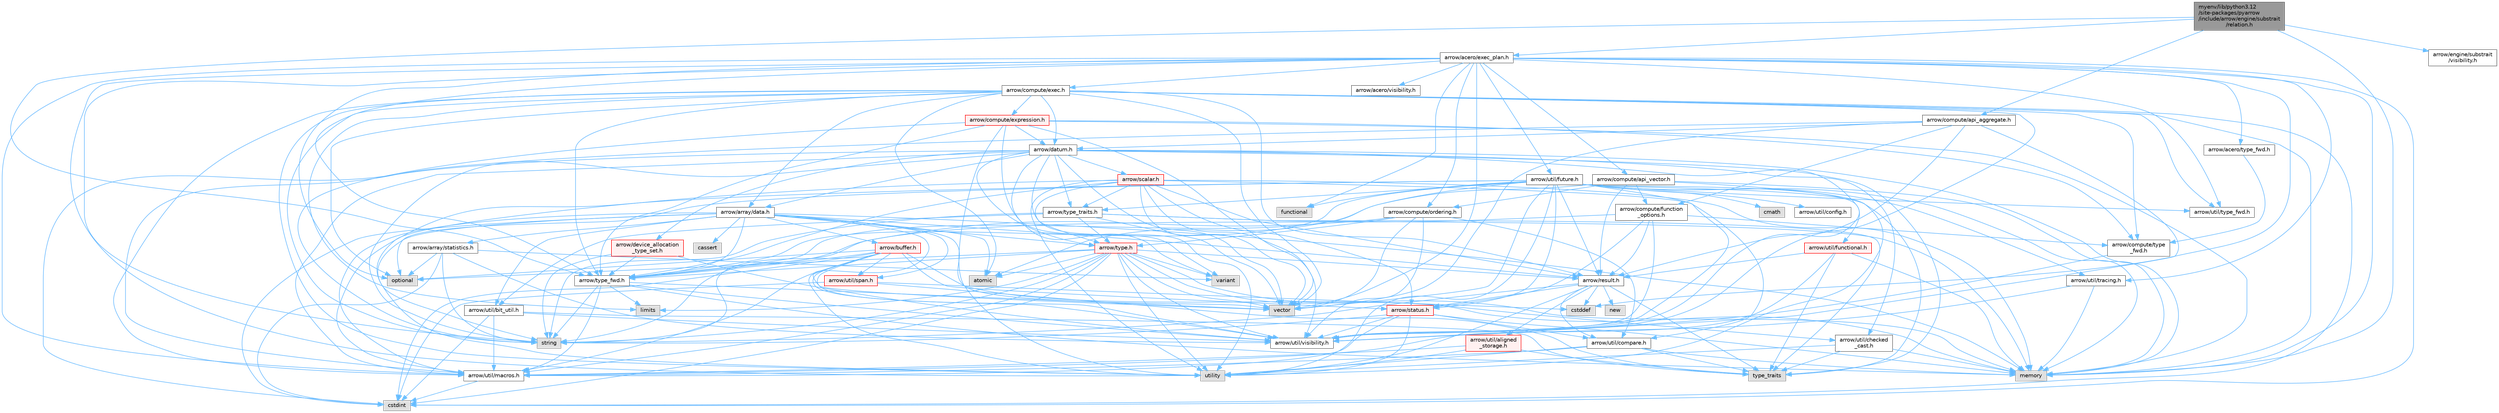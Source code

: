 digraph "myenv/lib/python3.12/site-packages/pyarrow/include/arrow/engine/substrait/relation.h"
{
 // LATEX_PDF_SIZE
  bgcolor="transparent";
  edge [fontname=Helvetica,fontsize=10,labelfontname=Helvetica,labelfontsize=10];
  node [fontname=Helvetica,fontsize=10,shape=box,height=0.2,width=0.4];
  Node1 [id="Node000001",label="myenv/lib/python3.12\l/site-packages/pyarrow\l/include/arrow/engine/substrait\l/relation.h",height=0.2,width=0.4,color="gray40", fillcolor="grey60", style="filled", fontcolor="black",tooltip=" "];
  Node1 -> Node2 [id="edge1_Node000001_Node000002",color="steelblue1",style="solid",tooltip=" "];
  Node2 [id="Node000002",label="memory",height=0.2,width=0.4,color="grey60", fillcolor="#E0E0E0", style="filled",tooltip=" "];
  Node1 -> Node3 [id="edge2_Node000001_Node000003",color="steelblue1",style="solid",tooltip=" "];
  Node3 [id="Node000003",label="arrow/acero/exec_plan.h",height=0.2,width=0.4,color="grey40", fillcolor="white", style="filled",URL="$exec__plan_8h.html",tooltip=" "];
  Node3 -> Node4 [id="edge3_Node000003_Node000004",color="steelblue1",style="solid",tooltip=" "];
  Node4 [id="Node000004",label="cstddef",height=0.2,width=0.4,color="grey60", fillcolor="#E0E0E0", style="filled",tooltip=" "];
  Node3 -> Node5 [id="edge4_Node000003_Node000005",color="steelblue1",style="solid",tooltip=" "];
  Node5 [id="Node000005",label="cstdint",height=0.2,width=0.4,color="grey60", fillcolor="#E0E0E0", style="filled",tooltip=" "];
  Node3 -> Node6 [id="edge5_Node000003_Node000006",color="steelblue1",style="solid",tooltip=" "];
  Node6 [id="Node000006",label="functional",height=0.2,width=0.4,color="grey60", fillcolor="#E0E0E0", style="filled",tooltip=" "];
  Node3 -> Node2 [id="edge6_Node000003_Node000002",color="steelblue1",style="solid",tooltip=" "];
  Node3 -> Node7 [id="edge7_Node000003_Node000007",color="steelblue1",style="solid",tooltip=" "];
  Node7 [id="Node000007",label="optional",height=0.2,width=0.4,color="grey60", fillcolor="#E0E0E0", style="filled",tooltip=" "];
  Node3 -> Node8 [id="edge8_Node000003_Node000008",color="steelblue1",style="solid",tooltip=" "];
  Node8 [id="Node000008",label="string",height=0.2,width=0.4,color="grey60", fillcolor="#E0E0E0", style="filled",tooltip=" "];
  Node3 -> Node9 [id="edge9_Node000003_Node000009",color="steelblue1",style="solid",tooltip=" "];
  Node9 [id="Node000009",label="utility",height=0.2,width=0.4,color="grey60", fillcolor="#E0E0E0", style="filled",tooltip=" "];
  Node3 -> Node10 [id="edge10_Node000003_Node000010",color="steelblue1",style="solid",tooltip=" "];
  Node10 [id="Node000010",label="vector",height=0.2,width=0.4,color="grey60", fillcolor="#E0E0E0", style="filled",tooltip=" "];
  Node3 -> Node11 [id="edge11_Node000003_Node000011",color="steelblue1",style="solid",tooltip=" "];
  Node11 [id="Node000011",label="arrow/acero/type_fwd.h",height=0.2,width=0.4,color="grey40", fillcolor="white", style="filled",URL="$arrow_2acero_2type__fwd_8h.html",tooltip=" "];
  Node11 -> Node12 [id="edge12_Node000011_Node000012",color="steelblue1",style="solid",tooltip=" "];
  Node12 [id="Node000012",label="arrow/compute/type\l_fwd.h",height=0.2,width=0.4,color="grey40", fillcolor="white", style="filled",URL="$arrow_2compute_2type__fwd_8h.html",tooltip=" "];
  Node12 -> Node13 [id="edge13_Node000012_Node000013",color="steelblue1",style="solid",tooltip=" "];
  Node13 [id="Node000013",label="arrow/util/visibility.h",height=0.2,width=0.4,color="grey40", fillcolor="white", style="filled",URL="$include_2arrow_2util_2visibility_8h.html",tooltip=" "];
  Node3 -> Node14 [id="edge14_Node000003_Node000014",color="steelblue1",style="solid",tooltip=" "];
  Node14 [id="Node000014",label="arrow/acero/visibility.h",height=0.2,width=0.4,color="grey40", fillcolor="white", style="filled",URL="$include_2arrow_2acero_2visibility_8h.html",tooltip=" "];
  Node3 -> Node15 [id="edge15_Node000003_Node000015",color="steelblue1",style="solid",tooltip=" "];
  Node15 [id="Node000015",label="arrow/compute/api_vector.h",height=0.2,width=0.4,color="grey40", fillcolor="white", style="filled",URL="$api__vector_8h.html",tooltip=" "];
  Node15 -> Node2 [id="edge16_Node000015_Node000002",color="steelblue1",style="solid",tooltip=" "];
  Node15 -> Node9 [id="edge17_Node000015_Node000009",color="steelblue1",style="solid",tooltip=" "];
  Node15 -> Node16 [id="edge18_Node000015_Node000016",color="steelblue1",style="solid",tooltip=" "];
  Node16 [id="Node000016",label="arrow/compute/function\l_options.h",height=0.2,width=0.4,color="grey40", fillcolor="white", style="filled",URL="$function__options_8h.html",tooltip=" "];
  Node16 -> Node12 [id="edge19_Node000016_Node000012",color="steelblue1",style="solid",tooltip=" "];
  Node16 -> Node17 [id="edge20_Node000016_Node000017",color="steelblue1",style="solid",tooltip=" "];
  Node17 [id="Node000017",label="arrow/result.h",height=0.2,width=0.4,color="grey40", fillcolor="white", style="filled",URL="$result_8h.html",tooltip=" "];
  Node17 -> Node4 [id="edge21_Node000017_Node000004",color="steelblue1",style="solid",tooltip=" "];
  Node17 -> Node18 [id="edge22_Node000017_Node000018",color="steelblue1",style="solid",tooltip=" "];
  Node18 [id="Node000018",label="new",height=0.2,width=0.4,color="grey60", fillcolor="#E0E0E0", style="filled",tooltip=" "];
  Node17 -> Node8 [id="edge23_Node000017_Node000008",color="steelblue1",style="solid",tooltip=" "];
  Node17 -> Node19 [id="edge24_Node000017_Node000019",color="steelblue1",style="solid",tooltip=" "];
  Node19 [id="Node000019",label="type_traits",height=0.2,width=0.4,color="grey60", fillcolor="#E0E0E0", style="filled",tooltip=" "];
  Node17 -> Node9 [id="edge25_Node000017_Node000009",color="steelblue1",style="solid",tooltip=" "];
  Node17 -> Node20 [id="edge26_Node000017_Node000020",color="steelblue1",style="solid",tooltip=" "];
  Node20 [id="Node000020",label="arrow/status.h",height=0.2,width=0.4,color="red", fillcolor="#FFF0F0", style="filled",URL="$status_8h.html",tooltip=" "];
  Node20 -> Node2 [id="edge27_Node000020_Node000002",color="steelblue1",style="solid",tooltip=" "];
  Node20 -> Node8 [id="edge28_Node000020_Node000008",color="steelblue1",style="solid",tooltip=" "];
  Node20 -> Node9 [id="edge29_Node000020_Node000009",color="steelblue1",style="solid",tooltip=" "];
  Node20 -> Node23 [id="edge30_Node000020_Node000023",color="steelblue1",style="solid",tooltip=" "];
  Node23 [id="Node000023",label="arrow/util/compare.h",height=0.2,width=0.4,color="grey40", fillcolor="white", style="filled",URL="$util_2compare_8h.html",tooltip=" "];
  Node23 -> Node2 [id="edge31_Node000023_Node000002",color="steelblue1",style="solid",tooltip=" "];
  Node23 -> Node19 [id="edge32_Node000023_Node000019",color="steelblue1",style="solid",tooltip=" "];
  Node23 -> Node9 [id="edge33_Node000023_Node000009",color="steelblue1",style="solid",tooltip=" "];
  Node23 -> Node24 [id="edge34_Node000023_Node000024",color="steelblue1",style="solid",tooltip=" "];
  Node24 [id="Node000024",label="arrow/util/macros.h",height=0.2,width=0.4,color="grey40", fillcolor="white", style="filled",URL="$macros_8h.html",tooltip=" "];
  Node24 -> Node5 [id="edge35_Node000024_Node000005",color="steelblue1",style="solid",tooltip=" "];
  Node20 -> Node24 [id="edge36_Node000020_Node000024",color="steelblue1",style="solid",tooltip=" "];
  Node20 -> Node13 [id="edge37_Node000020_Node000013",color="steelblue1",style="solid",tooltip=" "];
  Node17 -> Node27 [id="edge38_Node000017_Node000027",color="steelblue1",style="solid",tooltip=" "];
  Node27 [id="Node000027",label="arrow/util/aligned\l_storage.h",height=0.2,width=0.4,color="red", fillcolor="#FFF0F0", style="filled",URL="$aligned__storage_8h.html",tooltip=" "];
  Node27 -> Node19 [id="edge39_Node000027_Node000019",color="steelblue1",style="solid",tooltip=" "];
  Node27 -> Node9 [id="edge40_Node000027_Node000009",color="steelblue1",style="solid",tooltip=" "];
  Node27 -> Node24 [id="edge41_Node000027_Node000024",color="steelblue1",style="solid",tooltip=" "];
  Node17 -> Node23 [id="edge42_Node000017_Node000023",color="steelblue1",style="solid",tooltip=" "];
  Node16 -> Node20 [id="edge43_Node000016_Node000020",color="steelblue1",style="solid",tooltip=" "];
  Node16 -> Node29 [id="edge44_Node000016_Node000029",color="steelblue1",style="solid",tooltip=" "];
  Node29 [id="Node000029",label="arrow/type_fwd.h",height=0.2,width=0.4,color="grey40", fillcolor="white", style="filled",URL="$arrow_2type__fwd_8h.html",tooltip=" "];
  Node29 -> Node30 [id="edge45_Node000029_Node000030",color="steelblue1",style="solid",tooltip=" "];
  Node30 [id="Node000030",label="limits",height=0.2,width=0.4,color="grey60", fillcolor="#E0E0E0", style="filled",tooltip=" "];
  Node29 -> Node2 [id="edge46_Node000029_Node000002",color="steelblue1",style="solid",tooltip=" "];
  Node29 -> Node8 [id="edge47_Node000029_Node000008",color="steelblue1",style="solid",tooltip=" "];
  Node29 -> Node10 [id="edge48_Node000029_Node000010",color="steelblue1",style="solid",tooltip=" "];
  Node29 -> Node24 [id="edge49_Node000029_Node000024",color="steelblue1",style="solid",tooltip=" "];
  Node29 -> Node13 [id="edge50_Node000029_Node000013",color="steelblue1",style="solid",tooltip=" "];
  Node16 -> Node13 [id="edge51_Node000016_Node000013",color="steelblue1",style="solid",tooltip=" "];
  Node15 -> Node31 [id="edge52_Node000015_Node000031",color="steelblue1",style="solid",tooltip=" "];
  Node31 [id="Node000031",label="arrow/compute/ordering.h",height=0.2,width=0.4,color="grey40", fillcolor="white", style="filled",URL="$ordering_8h.html",tooltip=" "];
  Node31 -> Node8 [id="edge53_Node000031_Node000008",color="steelblue1",style="solid",tooltip=" "];
  Node31 -> Node10 [id="edge54_Node000031_Node000010",color="steelblue1",style="solid",tooltip=" "];
  Node31 -> Node32 [id="edge55_Node000031_Node000032",color="steelblue1",style="solid",tooltip=" "];
  Node32 [id="Node000032",label="arrow/type.h",height=0.2,width=0.4,color="red", fillcolor="#FFF0F0", style="filled",URL="$type_8h.html",tooltip=" "];
  Node32 -> Node33 [id="edge56_Node000032_Node000033",color="steelblue1",style="solid",tooltip=" "];
  Node33 [id="Node000033",label="atomic",height=0.2,width=0.4,color="grey60", fillcolor="#E0E0E0", style="filled",tooltip=" "];
  Node32 -> Node5 [id="edge57_Node000032_Node000005",color="steelblue1",style="solid",tooltip=" "];
  Node32 -> Node30 [id="edge58_Node000032_Node000030",color="steelblue1",style="solid",tooltip=" "];
  Node32 -> Node2 [id="edge59_Node000032_Node000002",color="steelblue1",style="solid",tooltip=" "];
  Node32 -> Node7 [id="edge60_Node000032_Node000007",color="steelblue1",style="solid",tooltip=" "];
  Node32 -> Node8 [id="edge61_Node000032_Node000008",color="steelblue1",style="solid",tooltip=" "];
  Node32 -> Node9 [id="edge62_Node000032_Node000009",color="steelblue1",style="solid",tooltip=" "];
  Node32 -> Node35 [id="edge63_Node000032_Node000035",color="steelblue1",style="solid",tooltip=" "];
  Node35 [id="Node000035",label="variant",height=0.2,width=0.4,color="grey60", fillcolor="#E0E0E0", style="filled",tooltip=" "];
  Node32 -> Node10 [id="edge64_Node000032_Node000010",color="steelblue1",style="solid",tooltip=" "];
  Node32 -> Node17 [id="edge65_Node000032_Node000017",color="steelblue1",style="solid",tooltip=" "];
  Node32 -> Node29 [id="edge66_Node000032_Node000029",color="steelblue1",style="solid",tooltip=" "];
  Node32 -> Node36 [id="edge67_Node000032_Node000036",color="steelblue1",style="solid",tooltip=" "];
  Node36 [id="Node000036",label="arrow/util/checked\l_cast.h",height=0.2,width=0.4,color="grey40", fillcolor="white", style="filled",URL="$checked__cast_8h.html",tooltip=" "];
  Node36 -> Node2 [id="edge68_Node000036_Node000002",color="steelblue1",style="solid",tooltip=" "];
  Node36 -> Node19 [id="edge69_Node000036_Node000019",color="steelblue1",style="solid",tooltip=" "];
  Node36 -> Node9 [id="edge70_Node000036_Node000009",color="steelblue1",style="solid",tooltip=" "];
  Node32 -> Node24 [id="edge71_Node000032_Node000024",color="steelblue1",style="solid",tooltip=" "];
  Node32 -> Node13 [id="edge72_Node000032_Node000013",color="steelblue1",style="solid",tooltip=" "];
  Node31 -> Node23 [id="edge73_Node000031_Node000023",color="steelblue1",style="solid",tooltip=" "];
  Node31 -> Node13 [id="edge74_Node000031_Node000013",color="steelblue1",style="solid",tooltip=" "];
  Node15 -> Node17 [id="edge75_Node000015_Node000017",color="steelblue1",style="solid",tooltip=" "];
  Node15 -> Node29 [id="edge76_Node000015_Node000029",color="steelblue1",style="solid",tooltip=" "];
  Node3 -> Node43 [id="edge77_Node000003_Node000043",color="steelblue1",style="solid",tooltip=" "];
  Node43 [id="Node000043",label="arrow/compute/exec.h",height=0.2,width=0.4,color="grey40", fillcolor="white", style="filled",URL="$exec_8h.html",tooltip=" "];
  Node43 -> Node33 [id="edge78_Node000043_Node000033",color="steelblue1",style="solid",tooltip=" "];
  Node43 -> Node5 [id="edge79_Node000043_Node000005",color="steelblue1",style="solid",tooltip=" "];
  Node43 -> Node30 [id="edge80_Node000043_Node000030",color="steelblue1",style="solid",tooltip=" "];
  Node43 -> Node2 [id="edge81_Node000043_Node000002",color="steelblue1",style="solid",tooltip=" "];
  Node43 -> Node7 [id="edge82_Node000043_Node000007",color="steelblue1",style="solid",tooltip=" "];
  Node43 -> Node8 [id="edge83_Node000043_Node000008",color="steelblue1",style="solid",tooltip=" "];
  Node43 -> Node9 [id="edge84_Node000043_Node000009",color="steelblue1",style="solid",tooltip=" "];
  Node43 -> Node10 [id="edge85_Node000043_Node000010",color="steelblue1",style="solid",tooltip=" "];
  Node43 -> Node44 [id="edge86_Node000043_Node000044",color="steelblue1",style="solid",tooltip=" "];
  Node44 [id="Node000044",label="arrow/array/data.h",height=0.2,width=0.4,color="grey40", fillcolor="white", style="filled",URL="$data_8h.html",tooltip=" "];
  Node44 -> Node33 [id="edge87_Node000044_Node000033",color="steelblue1",style="solid",tooltip=" "];
  Node44 -> Node45 [id="edge88_Node000044_Node000045",color="steelblue1",style="solid",tooltip=" "];
  Node45 [id="Node000045",label="cassert",height=0.2,width=0.4,color="grey60", fillcolor="#E0E0E0", style="filled",tooltip=" "];
  Node44 -> Node5 [id="edge89_Node000044_Node000005",color="steelblue1",style="solid",tooltip=" "];
  Node44 -> Node2 [id="edge90_Node000044_Node000002",color="steelblue1",style="solid",tooltip=" "];
  Node44 -> Node9 [id="edge91_Node000044_Node000009",color="steelblue1",style="solid",tooltip=" "];
  Node44 -> Node10 [id="edge92_Node000044_Node000010",color="steelblue1",style="solid",tooltip=" "];
  Node44 -> Node46 [id="edge93_Node000044_Node000046",color="steelblue1",style="solid",tooltip=" "];
  Node46 [id="Node000046",label="arrow/array/statistics.h",height=0.2,width=0.4,color="grey40", fillcolor="white", style="filled",URL="$arrow_2array_2statistics_8h.html",tooltip=" "];
  Node46 -> Node5 [id="edge94_Node000046_Node000005",color="steelblue1",style="solid",tooltip=" "];
  Node46 -> Node7 [id="edge95_Node000046_Node000007",color="steelblue1",style="solid",tooltip=" "];
  Node46 -> Node8 [id="edge96_Node000046_Node000008",color="steelblue1",style="solid",tooltip=" "];
  Node46 -> Node35 [id="edge97_Node000046_Node000035",color="steelblue1",style="solid",tooltip=" "];
  Node46 -> Node13 [id="edge98_Node000046_Node000013",color="steelblue1",style="solid",tooltip=" "];
  Node44 -> Node47 [id="edge99_Node000044_Node000047",color="steelblue1",style="solid",tooltip=" "];
  Node47 [id="Node000047",label="arrow/buffer.h",height=0.2,width=0.4,color="red", fillcolor="#FFF0F0", style="filled",URL="$buffer_8h.html",tooltip=" "];
  Node47 -> Node5 [id="edge100_Node000047_Node000005",color="steelblue1",style="solid",tooltip=" "];
  Node47 -> Node2 [id="edge101_Node000047_Node000002",color="steelblue1",style="solid",tooltip=" "];
  Node47 -> Node7 [id="edge102_Node000047_Node000007",color="steelblue1",style="solid",tooltip=" "];
  Node47 -> Node8 [id="edge103_Node000047_Node000008",color="steelblue1",style="solid",tooltip=" "];
  Node47 -> Node9 [id="edge104_Node000047_Node000009",color="steelblue1",style="solid",tooltip=" "];
  Node47 -> Node10 [id="edge105_Node000047_Node000010",color="steelblue1",style="solid",tooltip=" "];
  Node47 -> Node20 [id="edge106_Node000047_Node000020",color="steelblue1",style="solid",tooltip=" "];
  Node47 -> Node29 [id="edge107_Node000047_Node000029",color="steelblue1",style="solid",tooltip=" "];
  Node47 -> Node24 [id="edge108_Node000047_Node000024",color="steelblue1",style="solid",tooltip=" "];
  Node47 -> Node51 [id="edge109_Node000047_Node000051",color="steelblue1",style="solid",tooltip=" "];
  Node51 [id="Node000051",label="arrow/util/span.h",height=0.2,width=0.4,color="red", fillcolor="#FFF0F0", style="filled",URL="$span_8h.html",tooltip=" "];
  Node51 -> Node4 [id="edge110_Node000051_Node000004",color="steelblue1",style="solid",tooltip=" "];
  Node51 -> Node5 [id="edge111_Node000051_Node000005",color="steelblue1",style="solid",tooltip=" "];
  Node51 -> Node19 [id="edge112_Node000051_Node000019",color="steelblue1",style="solid",tooltip=" "];
  Node47 -> Node13 [id="edge113_Node000047_Node000013",color="steelblue1",style="solid",tooltip=" "];
  Node44 -> Node17 [id="edge114_Node000044_Node000017",color="steelblue1",style="solid",tooltip=" "];
  Node44 -> Node32 [id="edge115_Node000044_Node000032",color="steelblue1",style="solid",tooltip=" "];
  Node44 -> Node29 [id="edge116_Node000044_Node000029",color="steelblue1",style="solid",tooltip=" "];
  Node44 -> Node53 [id="edge117_Node000044_Node000053",color="steelblue1",style="solid",tooltip=" "];
  Node53 [id="Node000053",label="arrow/util/bit_util.h",height=0.2,width=0.4,color="grey40", fillcolor="white", style="filled",URL="$bit__util_8h.html",tooltip=" "];
  Node53 -> Node5 [id="edge118_Node000053_Node000005",color="steelblue1",style="solid",tooltip=" "];
  Node53 -> Node19 [id="edge119_Node000053_Node000019",color="steelblue1",style="solid",tooltip=" "];
  Node53 -> Node24 [id="edge120_Node000053_Node000024",color="steelblue1",style="solid",tooltip=" "];
  Node53 -> Node13 [id="edge121_Node000053_Node000013",color="steelblue1",style="solid",tooltip=" "];
  Node44 -> Node24 [id="edge122_Node000044_Node000024",color="steelblue1",style="solid",tooltip=" "];
  Node44 -> Node51 [id="edge123_Node000044_Node000051",color="steelblue1",style="solid",tooltip=" "];
  Node44 -> Node13 [id="edge124_Node000044_Node000013",color="steelblue1",style="solid",tooltip=" "];
  Node43 -> Node54 [id="edge125_Node000043_Node000054",color="steelblue1",style="solid",tooltip=" "];
  Node54 [id="Node000054",label="arrow/compute/expression.h",height=0.2,width=0.4,color="red", fillcolor="#FFF0F0", style="filled",URL="$expression_8h.html",tooltip=" "];
  Node54 -> Node2 [id="edge126_Node000054_Node000002",color="steelblue1",style="solid",tooltip=" "];
  Node54 -> Node8 [id="edge127_Node000054_Node000008",color="steelblue1",style="solid",tooltip=" "];
  Node54 -> Node9 [id="edge128_Node000054_Node000009",color="steelblue1",style="solid",tooltip=" "];
  Node54 -> Node35 [id="edge129_Node000054_Node000035",color="steelblue1",style="solid",tooltip=" "];
  Node54 -> Node10 [id="edge130_Node000054_Node000010",color="steelblue1",style="solid",tooltip=" "];
  Node54 -> Node12 [id="edge131_Node000054_Node000012",color="steelblue1",style="solid",tooltip=" "];
  Node54 -> Node55 [id="edge132_Node000054_Node000055",color="steelblue1",style="solid",tooltip=" "];
  Node55 [id="Node000055",label="arrow/datum.h",height=0.2,width=0.4,color="grey40", fillcolor="white", style="filled",URL="$datum_8h.html",tooltip=" "];
  Node55 -> Node5 [id="edge133_Node000055_Node000005",color="steelblue1",style="solid",tooltip=" "];
  Node55 -> Node2 [id="edge134_Node000055_Node000002",color="steelblue1",style="solid",tooltip=" "];
  Node55 -> Node8 [id="edge135_Node000055_Node000008",color="steelblue1",style="solid",tooltip=" "];
  Node55 -> Node19 [id="edge136_Node000055_Node000019",color="steelblue1",style="solid",tooltip=" "];
  Node55 -> Node9 [id="edge137_Node000055_Node000009",color="steelblue1",style="solid",tooltip=" "];
  Node55 -> Node35 [id="edge138_Node000055_Node000035",color="steelblue1",style="solid",tooltip=" "];
  Node55 -> Node10 [id="edge139_Node000055_Node000010",color="steelblue1",style="solid",tooltip=" "];
  Node55 -> Node44 [id="edge140_Node000055_Node000044",color="steelblue1",style="solid",tooltip=" "];
  Node55 -> Node56 [id="edge141_Node000055_Node000056",color="steelblue1",style="solid",tooltip=" "];
  Node56 [id="Node000056",label="arrow/device_allocation\l_type_set.h",height=0.2,width=0.4,color="red", fillcolor="#FFF0F0", style="filled",URL="$device__allocation__type__set_8h.html",tooltip=" "];
  Node56 -> Node8 [id="edge142_Node000056_Node000008",color="steelblue1",style="solid",tooltip=" "];
  Node56 -> Node29 [id="edge143_Node000056_Node000029",color="steelblue1",style="solid",tooltip=" "];
  Node56 -> Node13 [id="edge144_Node000056_Node000013",color="steelblue1",style="solid",tooltip=" "];
  Node55 -> Node58 [id="edge145_Node000055_Node000058",color="steelblue1",style="solid",tooltip=" "];
  Node58 [id="Node000058",label="arrow/scalar.h",height=0.2,width=0.4,color="red", fillcolor="#FFF0F0", style="filled",URL="$scalar_8h.html",tooltip=" "];
  Node58 -> Node2 [id="edge146_Node000058_Node000002",color="steelblue1",style="solid",tooltip=" "];
  Node58 -> Node8 [id="edge147_Node000058_Node000008",color="steelblue1",style="solid",tooltip=" "];
  Node58 -> Node9 [id="edge148_Node000058_Node000009",color="steelblue1",style="solid",tooltip=" "];
  Node58 -> Node10 [id="edge149_Node000058_Node000010",color="steelblue1",style="solid",tooltip=" "];
  Node58 -> Node17 [id="edge150_Node000058_Node000017",color="steelblue1",style="solid",tooltip=" "];
  Node58 -> Node20 [id="edge151_Node000058_Node000020",color="steelblue1",style="solid",tooltip=" "];
  Node58 -> Node32 [id="edge152_Node000058_Node000032",color="steelblue1",style="solid",tooltip=" "];
  Node58 -> Node29 [id="edge153_Node000058_Node000029",color="steelblue1",style="solid",tooltip=" "];
  Node58 -> Node63 [id="edge154_Node000058_Node000063",color="steelblue1",style="solid",tooltip=" "];
  Node63 [id="Node000063",label="arrow/type_traits.h",height=0.2,width=0.4,color="grey40", fillcolor="white", style="filled",URL="$include_2arrow_2type__traits_8h.html",tooltip=" "];
  Node63 -> Node2 [id="edge155_Node000063_Node000002",color="steelblue1",style="solid",tooltip=" "];
  Node63 -> Node8 [id="edge156_Node000063_Node000008",color="steelblue1",style="solid",tooltip=" "];
  Node63 -> Node19 [id="edge157_Node000063_Node000019",color="steelblue1",style="solid",tooltip=" "];
  Node63 -> Node10 [id="edge158_Node000063_Node000010",color="steelblue1",style="solid",tooltip=" "];
  Node63 -> Node32 [id="edge159_Node000063_Node000032",color="steelblue1",style="solid",tooltip=" "];
  Node63 -> Node53 [id="edge160_Node000063_Node000053",color="steelblue1",style="solid",tooltip=" "];
  Node58 -> Node23 [id="edge161_Node000058_Node000023",color="steelblue1",style="solid",tooltip=" "];
  Node58 -> Node13 [id="edge162_Node000058_Node000013",color="steelblue1",style="solid",tooltip=" "];
  Node55 -> Node32 [id="edge163_Node000055_Node000032",color="steelblue1",style="solid",tooltip=" "];
  Node55 -> Node63 [id="edge164_Node000055_Node000063",color="steelblue1",style="solid",tooltip=" "];
  Node55 -> Node36 [id="edge165_Node000055_Node000036",color="steelblue1",style="solid",tooltip=" "];
  Node55 -> Node24 [id="edge166_Node000055_Node000024",color="steelblue1",style="solid",tooltip=" "];
  Node55 -> Node13 [id="edge167_Node000055_Node000013",color="steelblue1",style="solid",tooltip=" "];
  Node54 -> Node29 [id="edge168_Node000054_Node000029",color="steelblue1",style="solid",tooltip=" "];
  Node43 -> Node12 [id="edge169_Node000043_Node000012",color="steelblue1",style="solid",tooltip=" "];
  Node43 -> Node55 [id="edge170_Node000043_Node000055",color="steelblue1",style="solid",tooltip=" "];
  Node43 -> Node17 [id="edge171_Node000043_Node000017",color="steelblue1",style="solid",tooltip=" "];
  Node43 -> Node29 [id="edge172_Node000043_Node000029",color="steelblue1",style="solid",tooltip=" "];
  Node43 -> Node24 [id="edge173_Node000043_Node000024",color="steelblue1",style="solid",tooltip=" "];
  Node43 -> Node70 [id="edge174_Node000043_Node000070",color="steelblue1",style="solid",tooltip=" "];
  Node70 [id="Node000070",label="arrow/util/type_fwd.h",height=0.2,width=0.4,color="grey40", fillcolor="white", style="filled",URL="$arrow_2util_2type__fwd_8h.html",tooltip=" "];
  Node43 -> Node13 [id="edge175_Node000043_Node000013",color="steelblue1",style="solid",tooltip=" "];
  Node3 -> Node31 [id="edge176_Node000003_Node000031",color="steelblue1",style="solid",tooltip=" "];
  Node3 -> Node29 [id="edge177_Node000003_Node000029",color="steelblue1",style="solid",tooltip=" "];
  Node3 -> Node71 [id="edge178_Node000003_Node000071",color="steelblue1",style="solid",tooltip=" "];
  Node71 [id="Node000071",label="arrow/util/future.h",height=0.2,width=0.4,color="grey40", fillcolor="white", style="filled",URL="$future_8h.html",tooltip=" "];
  Node71 -> Node33 [id="edge179_Node000071_Node000033",color="steelblue1",style="solid",tooltip=" "];
  Node71 -> Node72 [id="edge180_Node000071_Node000072",color="steelblue1",style="solid",tooltip=" "];
  Node72 [id="Node000072",label="cmath",height=0.2,width=0.4,color="grey60", fillcolor="#E0E0E0", style="filled",tooltip=" "];
  Node71 -> Node6 [id="edge181_Node000071_Node000006",color="steelblue1",style="solid",tooltip=" "];
  Node71 -> Node2 [id="edge182_Node000071_Node000002",color="steelblue1",style="solid",tooltip=" "];
  Node71 -> Node7 [id="edge183_Node000071_Node000007",color="steelblue1",style="solid",tooltip=" "];
  Node71 -> Node19 [id="edge184_Node000071_Node000019",color="steelblue1",style="solid",tooltip=" "];
  Node71 -> Node9 [id="edge185_Node000071_Node000009",color="steelblue1",style="solid",tooltip=" "];
  Node71 -> Node10 [id="edge186_Node000071_Node000010",color="steelblue1",style="solid",tooltip=" "];
  Node71 -> Node17 [id="edge187_Node000071_Node000017",color="steelblue1",style="solid",tooltip=" "];
  Node71 -> Node20 [id="edge188_Node000071_Node000020",color="steelblue1",style="solid",tooltip=" "];
  Node71 -> Node29 [id="edge189_Node000071_Node000029",color="steelblue1",style="solid",tooltip=" "];
  Node71 -> Node63 [id="edge190_Node000071_Node000063",color="steelblue1",style="solid",tooltip=" "];
  Node71 -> Node73 [id="edge191_Node000071_Node000073",color="steelblue1",style="solid",tooltip=" "];
  Node73 [id="Node000073",label="arrow/util/config.h",height=0.2,width=0.4,color="grey40", fillcolor="white", style="filled",URL="$pyarrow_2include_2arrow_2util_2config_8h.html",tooltip=" "];
  Node71 -> Node74 [id="edge192_Node000071_Node000074",color="steelblue1",style="solid",tooltip=" "];
  Node74 [id="Node000074",label="arrow/util/functional.h",height=0.2,width=0.4,color="red", fillcolor="#FFF0F0", style="filled",URL="$functional_8h.html",tooltip=" "];
  Node74 -> Node2 [id="edge193_Node000074_Node000002",color="steelblue1",style="solid",tooltip=" "];
  Node74 -> Node19 [id="edge194_Node000074_Node000019",color="steelblue1",style="solid",tooltip=" "];
  Node74 -> Node17 [id="edge195_Node000074_Node000017",color="steelblue1",style="solid",tooltip=" "];
  Node74 -> Node24 [id="edge196_Node000074_Node000024",color="steelblue1",style="solid",tooltip=" "];
  Node71 -> Node24 [id="edge197_Node000071_Node000024",color="steelblue1",style="solid",tooltip=" "];
  Node71 -> Node76 [id="edge198_Node000071_Node000076",color="steelblue1",style="solid",tooltip=" "];
  Node76 [id="Node000076",label="arrow/util/tracing.h",height=0.2,width=0.4,color="grey40", fillcolor="white", style="filled",URL="$tracing_8h.html",tooltip=" "];
  Node76 -> Node2 [id="edge199_Node000076_Node000002",color="steelblue1",style="solid",tooltip=" "];
  Node76 -> Node13 [id="edge200_Node000076_Node000013",color="steelblue1",style="solid",tooltip=" "];
  Node71 -> Node70 [id="edge201_Node000071_Node000070",color="steelblue1",style="solid",tooltip=" "];
  Node71 -> Node13 [id="edge202_Node000071_Node000013",color="steelblue1",style="solid",tooltip=" "];
  Node3 -> Node24 [id="edge203_Node000003_Node000024",color="steelblue1",style="solid",tooltip=" "];
  Node3 -> Node76 [id="edge204_Node000003_Node000076",color="steelblue1",style="solid",tooltip=" "];
  Node3 -> Node70 [id="edge205_Node000003_Node000070",color="steelblue1",style="solid",tooltip=" "];
  Node1 -> Node77 [id="edge206_Node000001_Node000077",color="steelblue1",style="solid",tooltip=" "];
  Node77 [id="Node000077",label="arrow/compute/api_aggregate.h",height=0.2,width=0.4,color="grey40", fillcolor="white", style="filled",URL="$api__aggregate_8h.html",tooltip=" "];
  Node77 -> Node10 [id="edge207_Node000077_Node000010",color="steelblue1",style="solid",tooltip=" "];
  Node77 -> Node16 [id="edge208_Node000077_Node000016",color="steelblue1",style="solid",tooltip=" "];
  Node77 -> Node55 [id="edge209_Node000077_Node000055",color="steelblue1",style="solid",tooltip=" "];
  Node77 -> Node17 [id="edge210_Node000077_Node000017",color="steelblue1",style="solid",tooltip=" "];
  Node77 -> Node24 [id="edge211_Node000077_Node000024",color="steelblue1",style="solid",tooltip=" "];
  Node77 -> Node13 [id="edge212_Node000077_Node000013",color="steelblue1",style="solid",tooltip=" "];
  Node1 -> Node78 [id="edge213_Node000001_Node000078",color="steelblue1",style="solid",tooltip=" "];
  Node78 [id="Node000078",label="arrow/engine/substrait\l/visibility.h",height=0.2,width=0.4,color="grey40", fillcolor="white", style="filled",URL="$include_2arrow_2engine_2substrait_2visibility_8h.html",tooltip=" "];
  Node1 -> Node29 [id="edge214_Node000001_Node000029",color="steelblue1",style="solid",tooltip=" "];
}
